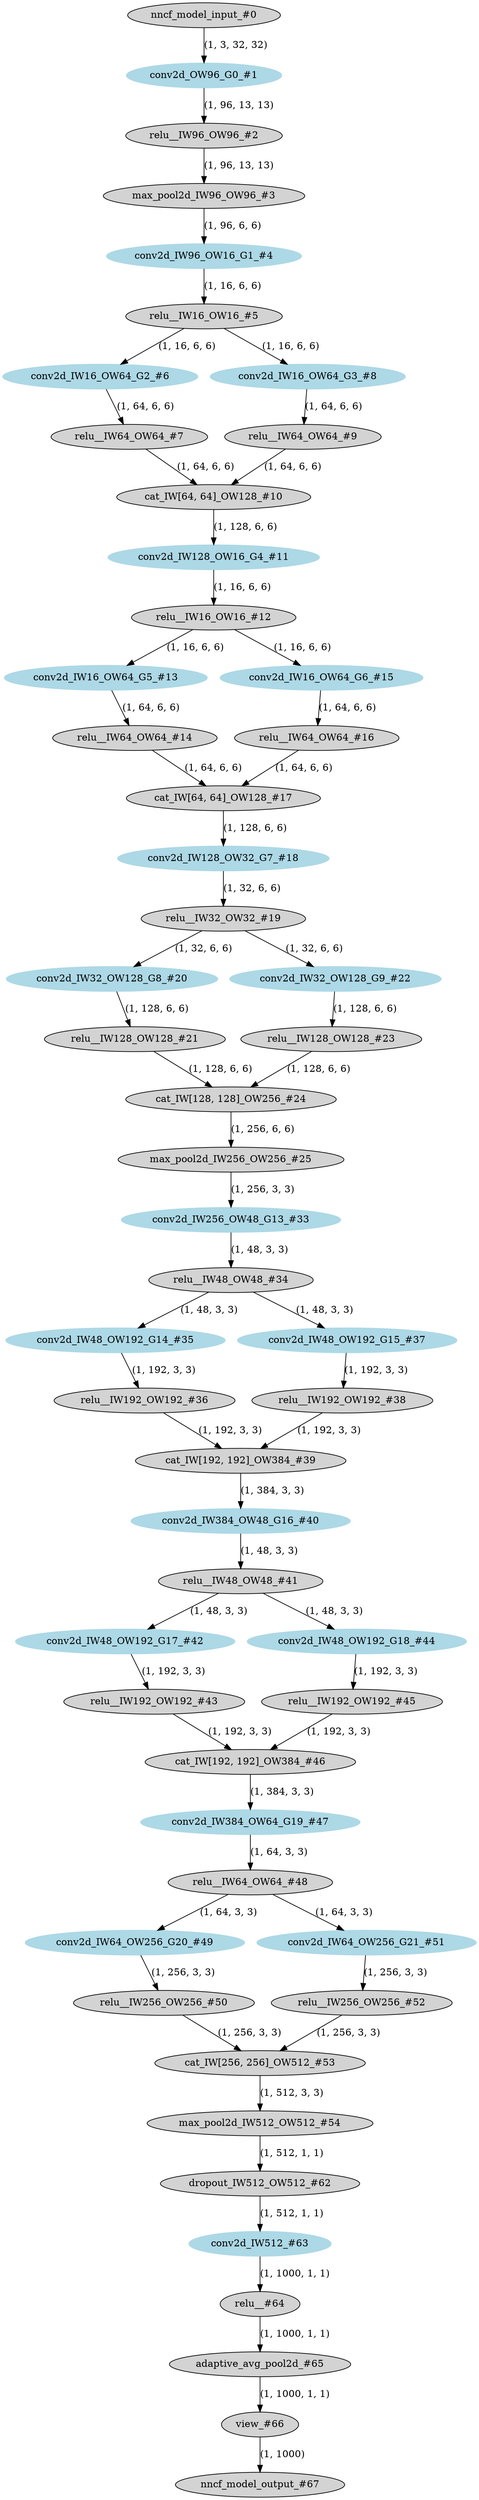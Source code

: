 strict digraph  {
"0 /nncf_model_input_0" [id=0, label="nncf_model_input_#0", style=filled, type=nncf_model_input];
"1 SqueezeNet/Sequential[features]/NNCFConv2d[0]/conv2d_0" [color=lightblue, id=1, label="conv2d_OW96_G0_#1", style=filled, type=conv2d];
"2 SqueezeNet/Sequential[features]/ReLU[1]/relu__0" [id=2, label="relu__IW96_OW96_#2", style=filled, type=relu_];
"3 SqueezeNet/Sequential[features]/MaxPool2d[2]/max_pool2d_0" [id=3, label="max_pool2d_IW96_OW96_#3", style=filled, type=max_pool2d];
"4 SqueezeNet/Sequential[features]/Fire[3]/NNCFConv2d[squeeze]/conv2d_0" [color=lightblue, id=4, label="conv2d_IW96_OW16_G1_#4", style=filled, type=conv2d];
"5 SqueezeNet/Sequential[features]/Fire[3]/ReLU[squeeze_activation]/relu__0" [id=5, label="relu__IW16_OW16_#5", style=filled, type=relu_];
"6 SqueezeNet/Sequential[features]/Fire[3]/NNCFConv2d[expand1x1]/conv2d_0" [color=lightblue, id=6, label="conv2d_IW16_OW64_G2_#6", style=filled, type=conv2d];
"7 SqueezeNet/Sequential[features]/Fire[3]/ReLU[expand1x1_activation]/relu__0" [id=7, label="relu__IW64_OW64_#7", style=filled, type=relu_];
"8 SqueezeNet/Sequential[features]/Fire[3]/NNCFConv2d[expand3x3]/conv2d_0" [color=lightblue, id=8, label="conv2d_IW16_OW64_G3_#8", style=filled, type=conv2d];
"9 SqueezeNet/Sequential[features]/Fire[3]/ReLU[expand3x3_activation]/relu__0" [id=9, label="relu__IW64_OW64_#9", style=filled, type=relu_];
"10 SqueezeNet/Sequential[features]/Fire[3]/cat_0" [id=10, label="cat_IW[64, 64]_OW128_#10", style=filled, type=cat];
"11 SqueezeNet/Sequential[features]/Fire[4]/NNCFConv2d[squeeze]/conv2d_0" [color=lightblue, id=11, label="conv2d_IW128_OW16_G4_#11", style=filled, type=conv2d];
"12 SqueezeNet/Sequential[features]/Fire[4]/ReLU[squeeze_activation]/relu__0" [id=12, label="relu__IW16_OW16_#12", style=filled, type=relu_];
"13 SqueezeNet/Sequential[features]/Fire[4]/NNCFConv2d[expand1x1]/conv2d_0" [color=lightblue, id=13, label="conv2d_IW16_OW64_G5_#13", style=filled, type=conv2d];
"14 SqueezeNet/Sequential[features]/Fire[4]/ReLU[expand1x1_activation]/relu__0" [id=14, label="relu__IW64_OW64_#14", style=filled, type=relu_];
"15 SqueezeNet/Sequential[features]/Fire[4]/NNCFConv2d[expand3x3]/conv2d_0" [color=lightblue, id=15, label="conv2d_IW16_OW64_G6_#15", style=filled, type=conv2d];
"16 SqueezeNet/Sequential[features]/Fire[4]/ReLU[expand3x3_activation]/relu__0" [id=16, label="relu__IW64_OW64_#16", style=filled, type=relu_];
"17 SqueezeNet/Sequential[features]/Fire[4]/cat_0" [id=17, label="cat_IW[64, 64]_OW128_#17", style=filled, type=cat];
"18 SqueezeNet/Sequential[features]/Fire[5]/NNCFConv2d[squeeze]/conv2d_0" [color=lightblue, id=18, label="conv2d_IW128_OW32_G7_#18", style=filled, type=conv2d];
"19 SqueezeNet/Sequential[features]/Fire[5]/ReLU[squeeze_activation]/relu__0" [id=19, label="relu__IW32_OW32_#19", style=filled, type=relu_];
"20 SqueezeNet/Sequential[features]/Fire[5]/NNCFConv2d[expand1x1]/conv2d_0" [color=lightblue, id=20, label="conv2d_IW32_OW128_G8_#20", style=filled, type=conv2d];
"21 SqueezeNet/Sequential[features]/Fire[5]/ReLU[expand1x1_activation]/relu__0" [id=21, label="relu__IW128_OW128_#21", style=filled, type=relu_];
"22 SqueezeNet/Sequential[features]/Fire[5]/NNCFConv2d[expand3x3]/conv2d_0" [color=lightblue, id=22, label="conv2d_IW32_OW128_G9_#22", style=filled, type=conv2d];
"23 SqueezeNet/Sequential[features]/Fire[5]/ReLU[expand3x3_activation]/relu__0" [id=23, label="relu__IW128_OW128_#23", style=filled, type=relu_];
"24 SqueezeNet/Sequential[features]/Fire[5]/cat_0" [id=24, label="cat_IW[128, 128]_OW256_#24", style=filled, type=cat];
"25 SqueezeNet/Sequential[features]/MaxPool2d[6]/max_pool2d_0" [id=25, label="max_pool2d_IW256_OW256_#25", style=filled, type=max_pool2d];
"26 SqueezeNet/Sequential[features]/Fire[8]/NNCFConv2d[squeeze]/conv2d_0" [color=lightblue, id=26, label="conv2d_IW256_OW48_G13_#33", style=filled, type=conv2d];
"27 SqueezeNet/Sequential[features]/Fire[8]/ReLU[squeeze_activation]/relu__0" [id=27, label="relu__IW48_OW48_#34", style=filled, type=relu_];
"28 SqueezeNet/Sequential[features]/Fire[8]/NNCFConv2d[expand1x1]/conv2d_0" [color=lightblue, id=28, label="conv2d_IW48_OW192_G14_#35", style=filled, type=conv2d];
"29 SqueezeNet/Sequential[features]/Fire[8]/ReLU[expand1x1_activation]/relu__0" [id=29, label="relu__IW192_OW192_#36", style=filled, type=relu_];
"30 SqueezeNet/Sequential[features]/Fire[8]/NNCFConv2d[expand3x3]/conv2d_0" [color=lightblue, id=30, label="conv2d_IW48_OW192_G15_#37", style=filled, type=conv2d];
"31 SqueezeNet/Sequential[features]/Fire[8]/ReLU[expand3x3_activation]/relu__0" [id=31, label="relu__IW192_OW192_#38", style=filled, type=relu_];
"32 SqueezeNet/Sequential[features]/Fire[8]/cat_0" [id=32, label="cat_IW[192, 192]_OW384_#39", style=filled, type=cat];
"33 SqueezeNet/Sequential[features]/Fire[9]/NNCFConv2d[squeeze]/conv2d_0" [color=lightblue, id=33, label="conv2d_IW384_OW48_G16_#40", style=filled, type=conv2d];
"34 SqueezeNet/Sequential[features]/Fire[9]/ReLU[squeeze_activation]/relu__0" [id=34, label="relu__IW48_OW48_#41", style=filled, type=relu_];
"35 SqueezeNet/Sequential[features]/Fire[9]/NNCFConv2d[expand1x1]/conv2d_0" [color=lightblue, id=35, label="conv2d_IW48_OW192_G17_#42", style=filled, type=conv2d];
"36 SqueezeNet/Sequential[features]/Fire[9]/ReLU[expand1x1_activation]/relu__0" [id=36, label="relu__IW192_OW192_#43", style=filled, type=relu_];
"37 SqueezeNet/Sequential[features]/Fire[9]/NNCFConv2d[expand3x3]/conv2d_0" [color=lightblue, id=37, label="conv2d_IW48_OW192_G18_#44", style=filled, type=conv2d];
"38 SqueezeNet/Sequential[features]/Fire[9]/ReLU[expand3x3_activation]/relu__0" [id=38, label="relu__IW192_OW192_#45", style=filled, type=relu_];
"39 SqueezeNet/Sequential[features]/Fire[9]/cat_0" [id=39, label="cat_IW[192, 192]_OW384_#46", style=filled, type=cat];
"40 SqueezeNet/Sequential[features]/Fire[10]/NNCFConv2d[squeeze]/conv2d_0" [color=lightblue, id=40, label="conv2d_IW384_OW64_G19_#47", style=filled, type=conv2d];
"41 SqueezeNet/Sequential[features]/Fire[10]/ReLU[squeeze_activation]/relu__0" [id=41, label="relu__IW64_OW64_#48", style=filled, type=relu_];
"42 SqueezeNet/Sequential[features]/Fire[10]/NNCFConv2d[expand1x1]/conv2d_0" [color=lightblue, id=42, label="conv2d_IW64_OW256_G20_#49", style=filled, type=conv2d];
"43 SqueezeNet/Sequential[features]/Fire[10]/ReLU[expand1x1_activation]/relu__0" [id=43, label="relu__IW256_OW256_#50", style=filled, type=relu_];
"44 SqueezeNet/Sequential[features]/Fire[10]/NNCFConv2d[expand3x3]/conv2d_0" [color=lightblue, id=44, label="conv2d_IW64_OW256_G21_#51", style=filled, type=conv2d];
"45 SqueezeNet/Sequential[features]/Fire[10]/ReLU[expand3x3_activation]/relu__0" [id=45, label="relu__IW256_OW256_#52", style=filled, type=relu_];
"46 SqueezeNet/Sequential[features]/Fire[10]/cat_0" [id=46, label="cat_IW[256, 256]_OW512_#53", style=filled, type=cat];
"47 SqueezeNet/Sequential[features]/MaxPool2d[11]/max_pool2d_0" [id=47, label="max_pool2d_IW512_OW512_#54", style=filled, type=max_pool2d];
"48 SqueezeNet/Sequential[classifier]/Dropout[0]/dropout_0" [id=48, label="dropout_IW512_OW512_#62", style=filled, type=dropout];
"49 SqueezeNet/Sequential[classifier]/NNCFConv2d[1]/conv2d_0" [color=lightblue, id=49, label="conv2d_IW512_#63", style=filled, type=conv2d];
"50 SqueezeNet/Sequential[classifier]/ReLU[2]/relu__0" [id=50, label="relu__#64", style=filled, type=relu_];
"51 SqueezeNet/Sequential[classifier]/AdaptiveAvgPool2d[3]/adaptive_avg_pool2d_0" [id=51, label="adaptive_avg_pool2d_#65", style=filled, type=adaptive_avg_pool2d];
"52 SqueezeNet/view_0" [id=52, label="view_#66", style=filled, type=view];
"53 /nncf_model_output_0" [id=53, label="nncf_model_output_#67", style=filled, type=nncf_model_output];
"0 /nncf_model_input_0" -> "1 SqueezeNet/Sequential[features]/NNCFConv2d[0]/conv2d_0"  [label="(1, 3, 32, 32)", style=solid];
"1 SqueezeNet/Sequential[features]/NNCFConv2d[0]/conv2d_0" -> "2 SqueezeNet/Sequential[features]/ReLU[1]/relu__0"  [label="(1, 96, 13, 13)", style=solid];
"2 SqueezeNet/Sequential[features]/ReLU[1]/relu__0" -> "3 SqueezeNet/Sequential[features]/MaxPool2d[2]/max_pool2d_0"  [label="(1, 96, 13, 13)", style=solid];
"3 SqueezeNet/Sequential[features]/MaxPool2d[2]/max_pool2d_0" -> "4 SqueezeNet/Sequential[features]/Fire[3]/NNCFConv2d[squeeze]/conv2d_0"  [label="(1, 96, 6, 6)", style=solid];
"4 SqueezeNet/Sequential[features]/Fire[3]/NNCFConv2d[squeeze]/conv2d_0" -> "5 SqueezeNet/Sequential[features]/Fire[3]/ReLU[squeeze_activation]/relu__0"  [label="(1, 16, 6, 6)", style=solid];
"5 SqueezeNet/Sequential[features]/Fire[3]/ReLU[squeeze_activation]/relu__0" -> "6 SqueezeNet/Sequential[features]/Fire[3]/NNCFConv2d[expand1x1]/conv2d_0"  [label="(1, 16, 6, 6)", style=solid];
"5 SqueezeNet/Sequential[features]/Fire[3]/ReLU[squeeze_activation]/relu__0" -> "8 SqueezeNet/Sequential[features]/Fire[3]/NNCFConv2d[expand3x3]/conv2d_0"  [label="(1, 16, 6, 6)", style=solid];
"6 SqueezeNet/Sequential[features]/Fire[3]/NNCFConv2d[expand1x1]/conv2d_0" -> "7 SqueezeNet/Sequential[features]/Fire[3]/ReLU[expand1x1_activation]/relu__0"  [label="(1, 64, 6, 6)", style=solid];
"7 SqueezeNet/Sequential[features]/Fire[3]/ReLU[expand1x1_activation]/relu__0" -> "10 SqueezeNet/Sequential[features]/Fire[3]/cat_0"  [label="(1, 64, 6, 6)", style=solid];
"8 SqueezeNet/Sequential[features]/Fire[3]/NNCFConv2d[expand3x3]/conv2d_0" -> "9 SqueezeNet/Sequential[features]/Fire[3]/ReLU[expand3x3_activation]/relu__0"  [label="(1, 64, 6, 6)", style=solid];
"9 SqueezeNet/Sequential[features]/Fire[3]/ReLU[expand3x3_activation]/relu__0" -> "10 SqueezeNet/Sequential[features]/Fire[3]/cat_0"  [label="(1, 64, 6, 6)", style=solid];
"10 SqueezeNet/Sequential[features]/Fire[3]/cat_0" -> "11 SqueezeNet/Sequential[features]/Fire[4]/NNCFConv2d[squeeze]/conv2d_0"  [label="(1, 128, 6, 6)", style=solid];
"11 SqueezeNet/Sequential[features]/Fire[4]/NNCFConv2d[squeeze]/conv2d_0" -> "12 SqueezeNet/Sequential[features]/Fire[4]/ReLU[squeeze_activation]/relu__0"  [label="(1, 16, 6, 6)", style=solid];
"12 SqueezeNet/Sequential[features]/Fire[4]/ReLU[squeeze_activation]/relu__0" -> "13 SqueezeNet/Sequential[features]/Fire[4]/NNCFConv2d[expand1x1]/conv2d_0"  [label="(1, 16, 6, 6)", style=solid];
"12 SqueezeNet/Sequential[features]/Fire[4]/ReLU[squeeze_activation]/relu__0" -> "15 SqueezeNet/Sequential[features]/Fire[4]/NNCFConv2d[expand3x3]/conv2d_0"  [label="(1, 16, 6, 6)", style=solid];
"13 SqueezeNet/Sequential[features]/Fire[4]/NNCFConv2d[expand1x1]/conv2d_0" -> "14 SqueezeNet/Sequential[features]/Fire[4]/ReLU[expand1x1_activation]/relu__0"  [label="(1, 64, 6, 6)", style=solid];
"14 SqueezeNet/Sequential[features]/Fire[4]/ReLU[expand1x1_activation]/relu__0" -> "17 SqueezeNet/Sequential[features]/Fire[4]/cat_0"  [label="(1, 64, 6, 6)", style=solid];
"15 SqueezeNet/Sequential[features]/Fire[4]/NNCFConv2d[expand3x3]/conv2d_0" -> "16 SqueezeNet/Sequential[features]/Fire[4]/ReLU[expand3x3_activation]/relu__0"  [label="(1, 64, 6, 6)", style=solid];
"16 SqueezeNet/Sequential[features]/Fire[4]/ReLU[expand3x3_activation]/relu__0" -> "17 SqueezeNet/Sequential[features]/Fire[4]/cat_0"  [label="(1, 64, 6, 6)", style=solid];
"17 SqueezeNet/Sequential[features]/Fire[4]/cat_0" -> "18 SqueezeNet/Sequential[features]/Fire[5]/NNCFConv2d[squeeze]/conv2d_0"  [label="(1, 128, 6, 6)", style=solid];
"18 SqueezeNet/Sequential[features]/Fire[5]/NNCFConv2d[squeeze]/conv2d_0" -> "19 SqueezeNet/Sequential[features]/Fire[5]/ReLU[squeeze_activation]/relu__0"  [label="(1, 32, 6, 6)", style=solid];
"19 SqueezeNet/Sequential[features]/Fire[5]/ReLU[squeeze_activation]/relu__0" -> "20 SqueezeNet/Sequential[features]/Fire[5]/NNCFConv2d[expand1x1]/conv2d_0"  [label="(1, 32, 6, 6)", style=solid];
"19 SqueezeNet/Sequential[features]/Fire[5]/ReLU[squeeze_activation]/relu__0" -> "22 SqueezeNet/Sequential[features]/Fire[5]/NNCFConv2d[expand3x3]/conv2d_0"  [label="(1, 32, 6, 6)", style=solid];
"20 SqueezeNet/Sequential[features]/Fire[5]/NNCFConv2d[expand1x1]/conv2d_0" -> "21 SqueezeNet/Sequential[features]/Fire[5]/ReLU[expand1x1_activation]/relu__0"  [label="(1, 128, 6, 6)", style=solid];
"21 SqueezeNet/Sequential[features]/Fire[5]/ReLU[expand1x1_activation]/relu__0" -> "24 SqueezeNet/Sequential[features]/Fire[5]/cat_0"  [label="(1, 128, 6, 6)", style=solid];
"22 SqueezeNet/Sequential[features]/Fire[5]/NNCFConv2d[expand3x3]/conv2d_0" -> "23 SqueezeNet/Sequential[features]/Fire[5]/ReLU[expand3x3_activation]/relu__0"  [label="(1, 128, 6, 6)", style=solid];
"23 SqueezeNet/Sequential[features]/Fire[5]/ReLU[expand3x3_activation]/relu__0" -> "24 SqueezeNet/Sequential[features]/Fire[5]/cat_0"  [label="(1, 128, 6, 6)", style=solid];
"24 SqueezeNet/Sequential[features]/Fire[5]/cat_0" -> "25 SqueezeNet/Sequential[features]/MaxPool2d[6]/max_pool2d_0"  [label="(1, 256, 6, 6)", style=solid];
"25 SqueezeNet/Sequential[features]/MaxPool2d[6]/max_pool2d_0" -> "26 SqueezeNet/Sequential[features]/Fire[8]/NNCFConv2d[squeeze]/conv2d_0"  [label="(1, 256, 3, 3)", style=solid];
"26 SqueezeNet/Sequential[features]/Fire[8]/NNCFConv2d[squeeze]/conv2d_0" -> "27 SqueezeNet/Sequential[features]/Fire[8]/ReLU[squeeze_activation]/relu__0"  [label="(1, 48, 3, 3)", style=solid];
"27 SqueezeNet/Sequential[features]/Fire[8]/ReLU[squeeze_activation]/relu__0" -> "28 SqueezeNet/Sequential[features]/Fire[8]/NNCFConv2d[expand1x1]/conv2d_0"  [label="(1, 48, 3, 3)", style=solid];
"27 SqueezeNet/Sequential[features]/Fire[8]/ReLU[squeeze_activation]/relu__0" -> "30 SqueezeNet/Sequential[features]/Fire[8]/NNCFConv2d[expand3x3]/conv2d_0"  [label="(1, 48, 3, 3)", style=solid];
"28 SqueezeNet/Sequential[features]/Fire[8]/NNCFConv2d[expand1x1]/conv2d_0" -> "29 SqueezeNet/Sequential[features]/Fire[8]/ReLU[expand1x1_activation]/relu__0"  [label="(1, 192, 3, 3)", style=solid];
"29 SqueezeNet/Sequential[features]/Fire[8]/ReLU[expand1x1_activation]/relu__0" -> "32 SqueezeNet/Sequential[features]/Fire[8]/cat_0"  [label="(1, 192, 3, 3)", style=solid];
"30 SqueezeNet/Sequential[features]/Fire[8]/NNCFConv2d[expand3x3]/conv2d_0" -> "31 SqueezeNet/Sequential[features]/Fire[8]/ReLU[expand3x3_activation]/relu__0"  [label="(1, 192, 3, 3)", style=solid];
"31 SqueezeNet/Sequential[features]/Fire[8]/ReLU[expand3x3_activation]/relu__0" -> "32 SqueezeNet/Sequential[features]/Fire[8]/cat_0"  [label="(1, 192, 3, 3)", style=solid];
"32 SqueezeNet/Sequential[features]/Fire[8]/cat_0" -> "33 SqueezeNet/Sequential[features]/Fire[9]/NNCFConv2d[squeeze]/conv2d_0"  [label="(1, 384, 3, 3)", style=solid];
"33 SqueezeNet/Sequential[features]/Fire[9]/NNCFConv2d[squeeze]/conv2d_0" -> "34 SqueezeNet/Sequential[features]/Fire[9]/ReLU[squeeze_activation]/relu__0"  [label="(1, 48, 3, 3)", style=solid];
"34 SqueezeNet/Sequential[features]/Fire[9]/ReLU[squeeze_activation]/relu__0" -> "35 SqueezeNet/Sequential[features]/Fire[9]/NNCFConv2d[expand1x1]/conv2d_0"  [label="(1, 48, 3, 3)", style=solid];
"34 SqueezeNet/Sequential[features]/Fire[9]/ReLU[squeeze_activation]/relu__0" -> "37 SqueezeNet/Sequential[features]/Fire[9]/NNCFConv2d[expand3x3]/conv2d_0"  [label="(1, 48, 3, 3)", style=solid];
"35 SqueezeNet/Sequential[features]/Fire[9]/NNCFConv2d[expand1x1]/conv2d_0" -> "36 SqueezeNet/Sequential[features]/Fire[9]/ReLU[expand1x1_activation]/relu__0"  [label="(1, 192, 3, 3)", style=solid];
"36 SqueezeNet/Sequential[features]/Fire[9]/ReLU[expand1x1_activation]/relu__0" -> "39 SqueezeNet/Sequential[features]/Fire[9]/cat_0"  [label="(1, 192, 3, 3)", style=solid];
"37 SqueezeNet/Sequential[features]/Fire[9]/NNCFConv2d[expand3x3]/conv2d_0" -> "38 SqueezeNet/Sequential[features]/Fire[9]/ReLU[expand3x3_activation]/relu__0"  [label="(1, 192, 3, 3)", style=solid];
"38 SqueezeNet/Sequential[features]/Fire[9]/ReLU[expand3x3_activation]/relu__0" -> "39 SqueezeNet/Sequential[features]/Fire[9]/cat_0"  [label="(1, 192, 3, 3)", style=solid];
"39 SqueezeNet/Sequential[features]/Fire[9]/cat_0" -> "40 SqueezeNet/Sequential[features]/Fire[10]/NNCFConv2d[squeeze]/conv2d_0"  [label="(1, 384, 3, 3)", style=solid];
"40 SqueezeNet/Sequential[features]/Fire[10]/NNCFConv2d[squeeze]/conv2d_0" -> "41 SqueezeNet/Sequential[features]/Fire[10]/ReLU[squeeze_activation]/relu__0"  [label="(1, 64, 3, 3)", style=solid];
"41 SqueezeNet/Sequential[features]/Fire[10]/ReLU[squeeze_activation]/relu__0" -> "42 SqueezeNet/Sequential[features]/Fire[10]/NNCFConv2d[expand1x1]/conv2d_0"  [label="(1, 64, 3, 3)", style=solid];
"41 SqueezeNet/Sequential[features]/Fire[10]/ReLU[squeeze_activation]/relu__0" -> "44 SqueezeNet/Sequential[features]/Fire[10]/NNCFConv2d[expand3x3]/conv2d_0"  [label="(1, 64, 3, 3)", style=solid];
"42 SqueezeNet/Sequential[features]/Fire[10]/NNCFConv2d[expand1x1]/conv2d_0" -> "43 SqueezeNet/Sequential[features]/Fire[10]/ReLU[expand1x1_activation]/relu__0"  [label="(1, 256, 3, 3)", style=solid];
"43 SqueezeNet/Sequential[features]/Fire[10]/ReLU[expand1x1_activation]/relu__0" -> "46 SqueezeNet/Sequential[features]/Fire[10]/cat_0"  [label="(1, 256, 3, 3)", style=solid];
"44 SqueezeNet/Sequential[features]/Fire[10]/NNCFConv2d[expand3x3]/conv2d_0" -> "45 SqueezeNet/Sequential[features]/Fire[10]/ReLU[expand3x3_activation]/relu__0"  [label="(1, 256, 3, 3)", style=solid];
"45 SqueezeNet/Sequential[features]/Fire[10]/ReLU[expand3x3_activation]/relu__0" -> "46 SqueezeNet/Sequential[features]/Fire[10]/cat_0"  [label="(1, 256, 3, 3)", style=solid];
"46 SqueezeNet/Sequential[features]/Fire[10]/cat_0" -> "47 SqueezeNet/Sequential[features]/MaxPool2d[11]/max_pool2d_0"  [label="(1, 512, 3, 3)", style=solid];
"47 SqueezeNet/Sequential[features]/MaxPool2d[11]/max_pool2d_0" -> "48 SqueezeNet/Sequential[classifier]/Dropout[0]/dropout_0"  [label="(1, 512, 1, 1)", style=solid];
"48 SqueezeNet/Sequential[classifier]/Dropout[0]/dropout_0" -> "49 SqueezeNet/Sequential[classifier]/NNCFConv2d[1]/conv2d_0"  [label="(1, 512, 1, 1)", style=solid];
"49 SqueezeNet/Sequential[classifier]/NNCFConv2d[1]/conv2d_0" -> "50 SqueezeNet/Sequential[classifier]/ReLU[2]/relu__0"  [label="(1, 1000, 1, 1)", style=solid];
"50 SqueezeNet/Sequential[classifier]/ReLU[2]/relu__0" -> "51 SqueezeNet/Sequential[classifier]/AdaptiveAvgPool2d[3]/adaptive_avg_pool2d_0"  [label="(1, 1000, 1, 1)", style=solid];
"51 SqueezeNet/Sequential[classifier]/AdaptiveAvgPool2d[3]/adaptive_avg_pool2d_0" -> "52 SqueezeNet/view_0"  [label="(1, 1000, 1, 1)", style=solid];
"52 SqueezeNet/view_0" -> "53 /nncf_model_output_0"  [label="(1, 1000)", style=solid];
}

